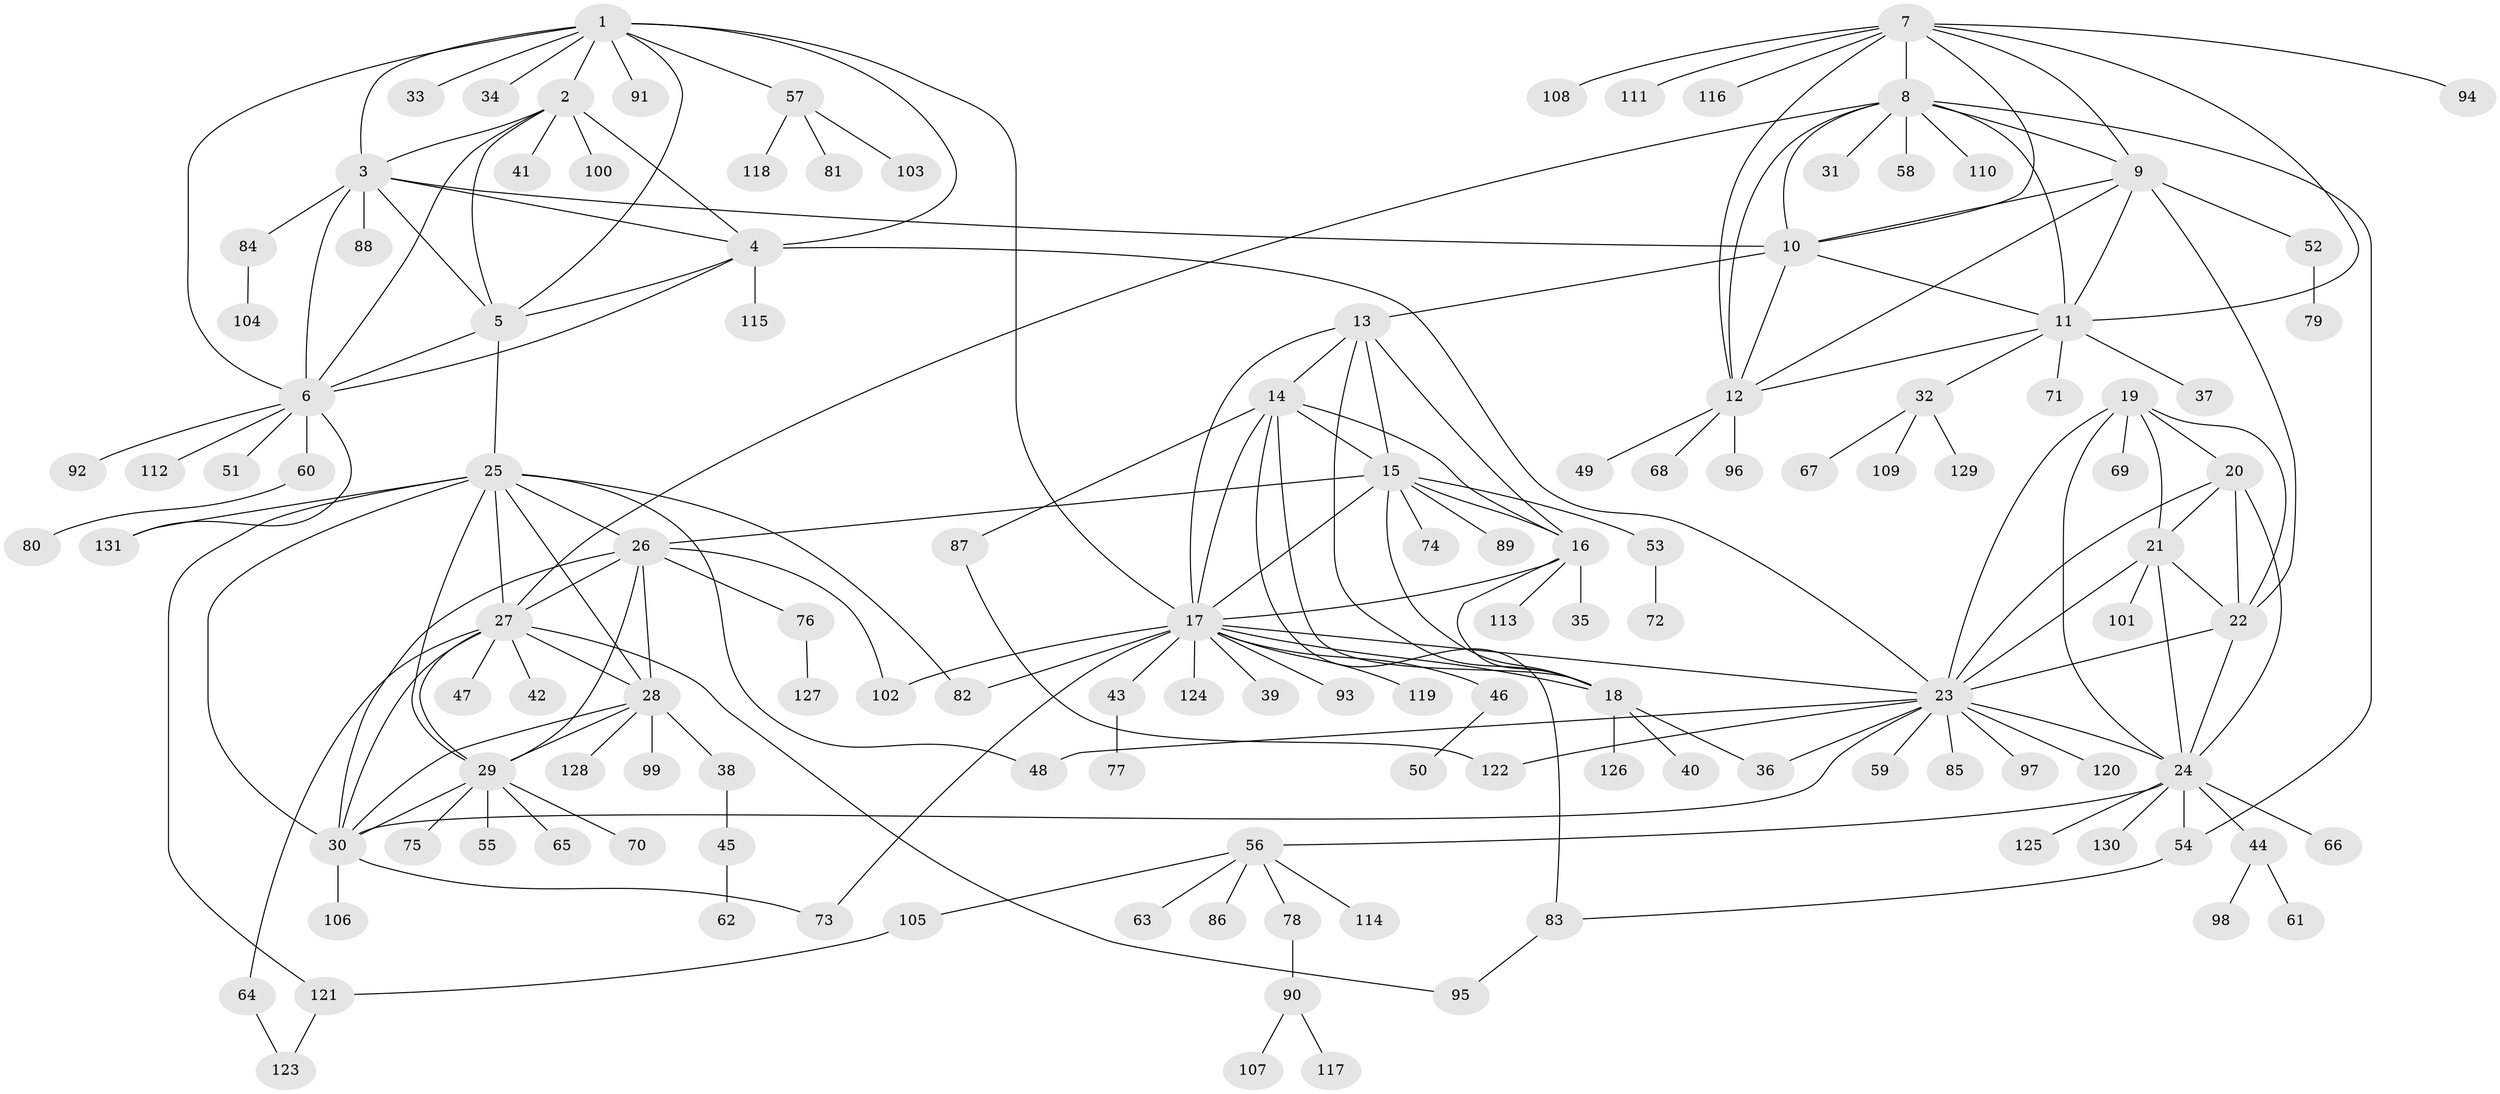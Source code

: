 // Generated by graph-tools (version 1.1) at 2025/50/03/09/25 03:50:36]
// undirected, 131 vertices, 198 edges
graph export_dot {
graph [start="1"]
  node [color=gray90,style=filled];
  1;
  2;
  3;
  4;
  5;
  6;
  7;
  8;
  9;
  10;
  11;
  12;
  13;
  14;
  15;
  16;
  17;
  18;
  19;
  20;
  21;
  22;
  23;
  24;
  25;
  26;
  27;
  28;
  29;
  30;
  31;
  32;
  33;
  34;
  35;
  36;
  37;
  38;
  39;
  40;
  41;
  42;
  43;
  44;
  45;
  46;
  47;
  48;
  49;
  50;
  51;
  52;
  53;
  54;
  55;
  56;
  57;
  58;
  59;
  60;
  61;
  62;
  63;
  64;
  65;
  66;
  67;
  68;
  69;
  70;
  71;
  72;
  73;
  74;
  75;
  76;
  77;
  78;
  79;
  80;
  81;
  82;
  83;
  84;
  85;
  86;
  87;
  88;
  89;
  90;
  91;
  92;
  93;
  94;
  95;
  96;
  97;
  98;
  99;
  100;
  101;
  102;
  103;
  104;
  105;
  106;
  107;
  108;
  109;
  110;
  111;
  112;
  113;
  114;
  115;
  116;
  117;
  118;
  119;
  120;
  121;
  122;
  123;
  124;
  125;
  126;
  127;
  128;
  129;
  130;
  131;
  1 -- 2;
  1 -- 3;
  1 -- 4;
  1 -- 5;
  1 -- 6;
  1 -- 17;
  1 -- 33;
  1 -- 34;
  1 -- 57;
  1 -- 91;
  2 -- 3;
  2 -- 4;
  2 -- 5;
  2 -- 6;
  2 -- 41;
  2 -- 100;
  3 -- 4;
  3 -- 5;
  3 -- 6;
  3 -- 10;
  3 -- 84;
  3 -- 88;
  4 -- 5;
  4 -- 6;
  4 -- 23;
  4 -- 115;
  5 -- 6;
  5 -- 25;
  6 -- 51;
  6 -- 60;
  6 -- 92;
  6 -- 112;
  6 -- 131;
  7 -- 8;
  7 -- 9;
  7 -- 10;
  7 -- 11;
  7 -- 12;
  7 -- 94;
  7 -- 108;
  7 -- 111;
  7 -- 116;
  8 -- 9;
  8 -- 10;
  8 -- 11;
  8 -- 12;
  8 -- 27;
  8 -- 31;
  8 -- 54;
  8 -- 58;
  8 -- 110;
  9 -- 10;
  9 -- 11;
  9 -- 12;
  9 -- 22;
  9 -- 52;
  10 -- 11;
  10 -- 12;
  10 -- 13;
  11 -- 12;
  11 -- 32;
  11 -- 37;
  11 -- 71;
  12 -- 49;
  12 -- 68;
  12 -- 96;
  13 -- 14;
  13 -- 15;
  13 -- 16;
  13 -- 17;
  13 -- 18;
  14 -- 15;
  14 -- 16;
  14 -- 17;
  14 -- 18;
  14 -- 83;
  14 -- 87;
  15 -- 16;
  15 -- 17;
  15 -- 18;
  15 -- 26;
  15 -- 53;
  15 -- 74;
  15 -- 89;
  16 -- 17;
  16 -- 18;
  16 -- 35;
  16 -- 113;
  17 -- 18;
  17 -- 23;
  17 -- 39;
  17 -- 43;
  17 -- 46;
  17 -- 73;
  17 -- 82;
  17 -- 93;
  17 -- 102;
  17 -- 119;
  17 -- 124;
  18 -- 36;
  18 -- 40;
  18 -- 126;
  19 -- 20;
  19 -- 21;
  19 -- 22;
  19 -- 23;
  19 -- 24;
  19 -- 69;
  20 -- 21;
  20 -- 22;
  20 -- 23;
  20 -- 24;
  21 -- 22;
  21 -- 23;
  21 -- 24;
  21 -- 101;
  22 -- 23;
  22 -- 24;
  23 -- 24;
  23 -- 30;
  23 -- 36;
  23 -- 48;
  23 -- 59;
  23 -- 85;
  23 -- 97;
  23 -- 120;
  23 -- 122;
  24 -- 44;
  24 -- 54;
  24 -- 56;
  24 -- 66;
  24 -- 125;
  24 -- 130;
  25 -- 26;
  25 -- 27;
  25 -- 28;
  25 -- 29;
  25 -- 30;
  25 -- 48;
  25 -- 82;
  25 -- 121;
  25 -- 131;
  26 -- 27;
  26 -- 28;
  26 -- 29;
  26 -- 30;
  26 -- 76;
  26 -- 102;
  27 -- 28;
  27 -- 29;
  27 -- 30;
  27 -- 42;
  27 -- 47;
  27 -- 64;
  27 -- 95;
  28 -- 29;
  28 -- 30;
  28 -- 38;
  28 -- 99;
  28 -- 128;
  29 -- 30;
  29 -- 55;
  29 -- 65;
  29 -- 70;
  29 -- 75;
  30 -- 73;
  30 -- 106;
  32 -- 67;
  32 -- 109;
  32 -- 129;
  38 -- 45;
  43 -- 77;
  44 -- 61;
  44 -- 98;
  45 -- 62;
  46 -- 50;
  52 -- 79;
  53 -- 72;
  54 -- 83;
  56 -- 63;
  56 -- 78;
  56 -- 86;
  56 -- 105;
  56 -- 114;
  57 -- 81;
  57 -- 103;
  57 -- 118;
  60 -- 80;
  64 -- 123;
  76 -- 127;
  78 -- 90;
  83 -- 95;
  84 -- 104;
  87 -- 122;
  90 -- 107;
  90 -- 117;
  105 -- 121;
  121 -- 123;
}
